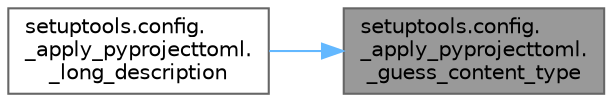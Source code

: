 digraph "setuptools.config._apply_pyprojecttoml._guess_content_type"
{
 // LATEX_PDF_SIZE
  bgcolor="transparent";
  edge [fontname=Helvetica,fontsize=10,labelfontname=Helvetica,labelfontsize=10];
  node [fontname=Helvetica,fontsize=10,shape=box,height=0.2,width=0.4];
  rankdir="RL";
  Node1 [id="Node000001",label="setuptools.config.\l_apply_pyprojecttoml.\l_guess_content_type",height=0.2,width=0.4,color="gray40", fillcolor="grey60", style="filled", fontcolor="black",tooltip=" "];
  Node1 -> Node2 [id="edge1_Node000001_Node000002",dir="back",color="steelblue1",style="solid",tooltip=" "];
  Node2 [id="Node000002",label="setuptools.config.\l_apply_pyprojecttoml.\l_long_description",height=0.2,width=0.4,color="grey40", fillcolor="white", style="filled",URL="$namespacesetuptools_1_1config_1_1__apply__pyprojecttoml.html#af0a43f29f6d561a67c5660b286d61df6",tooltip=" "];
}
